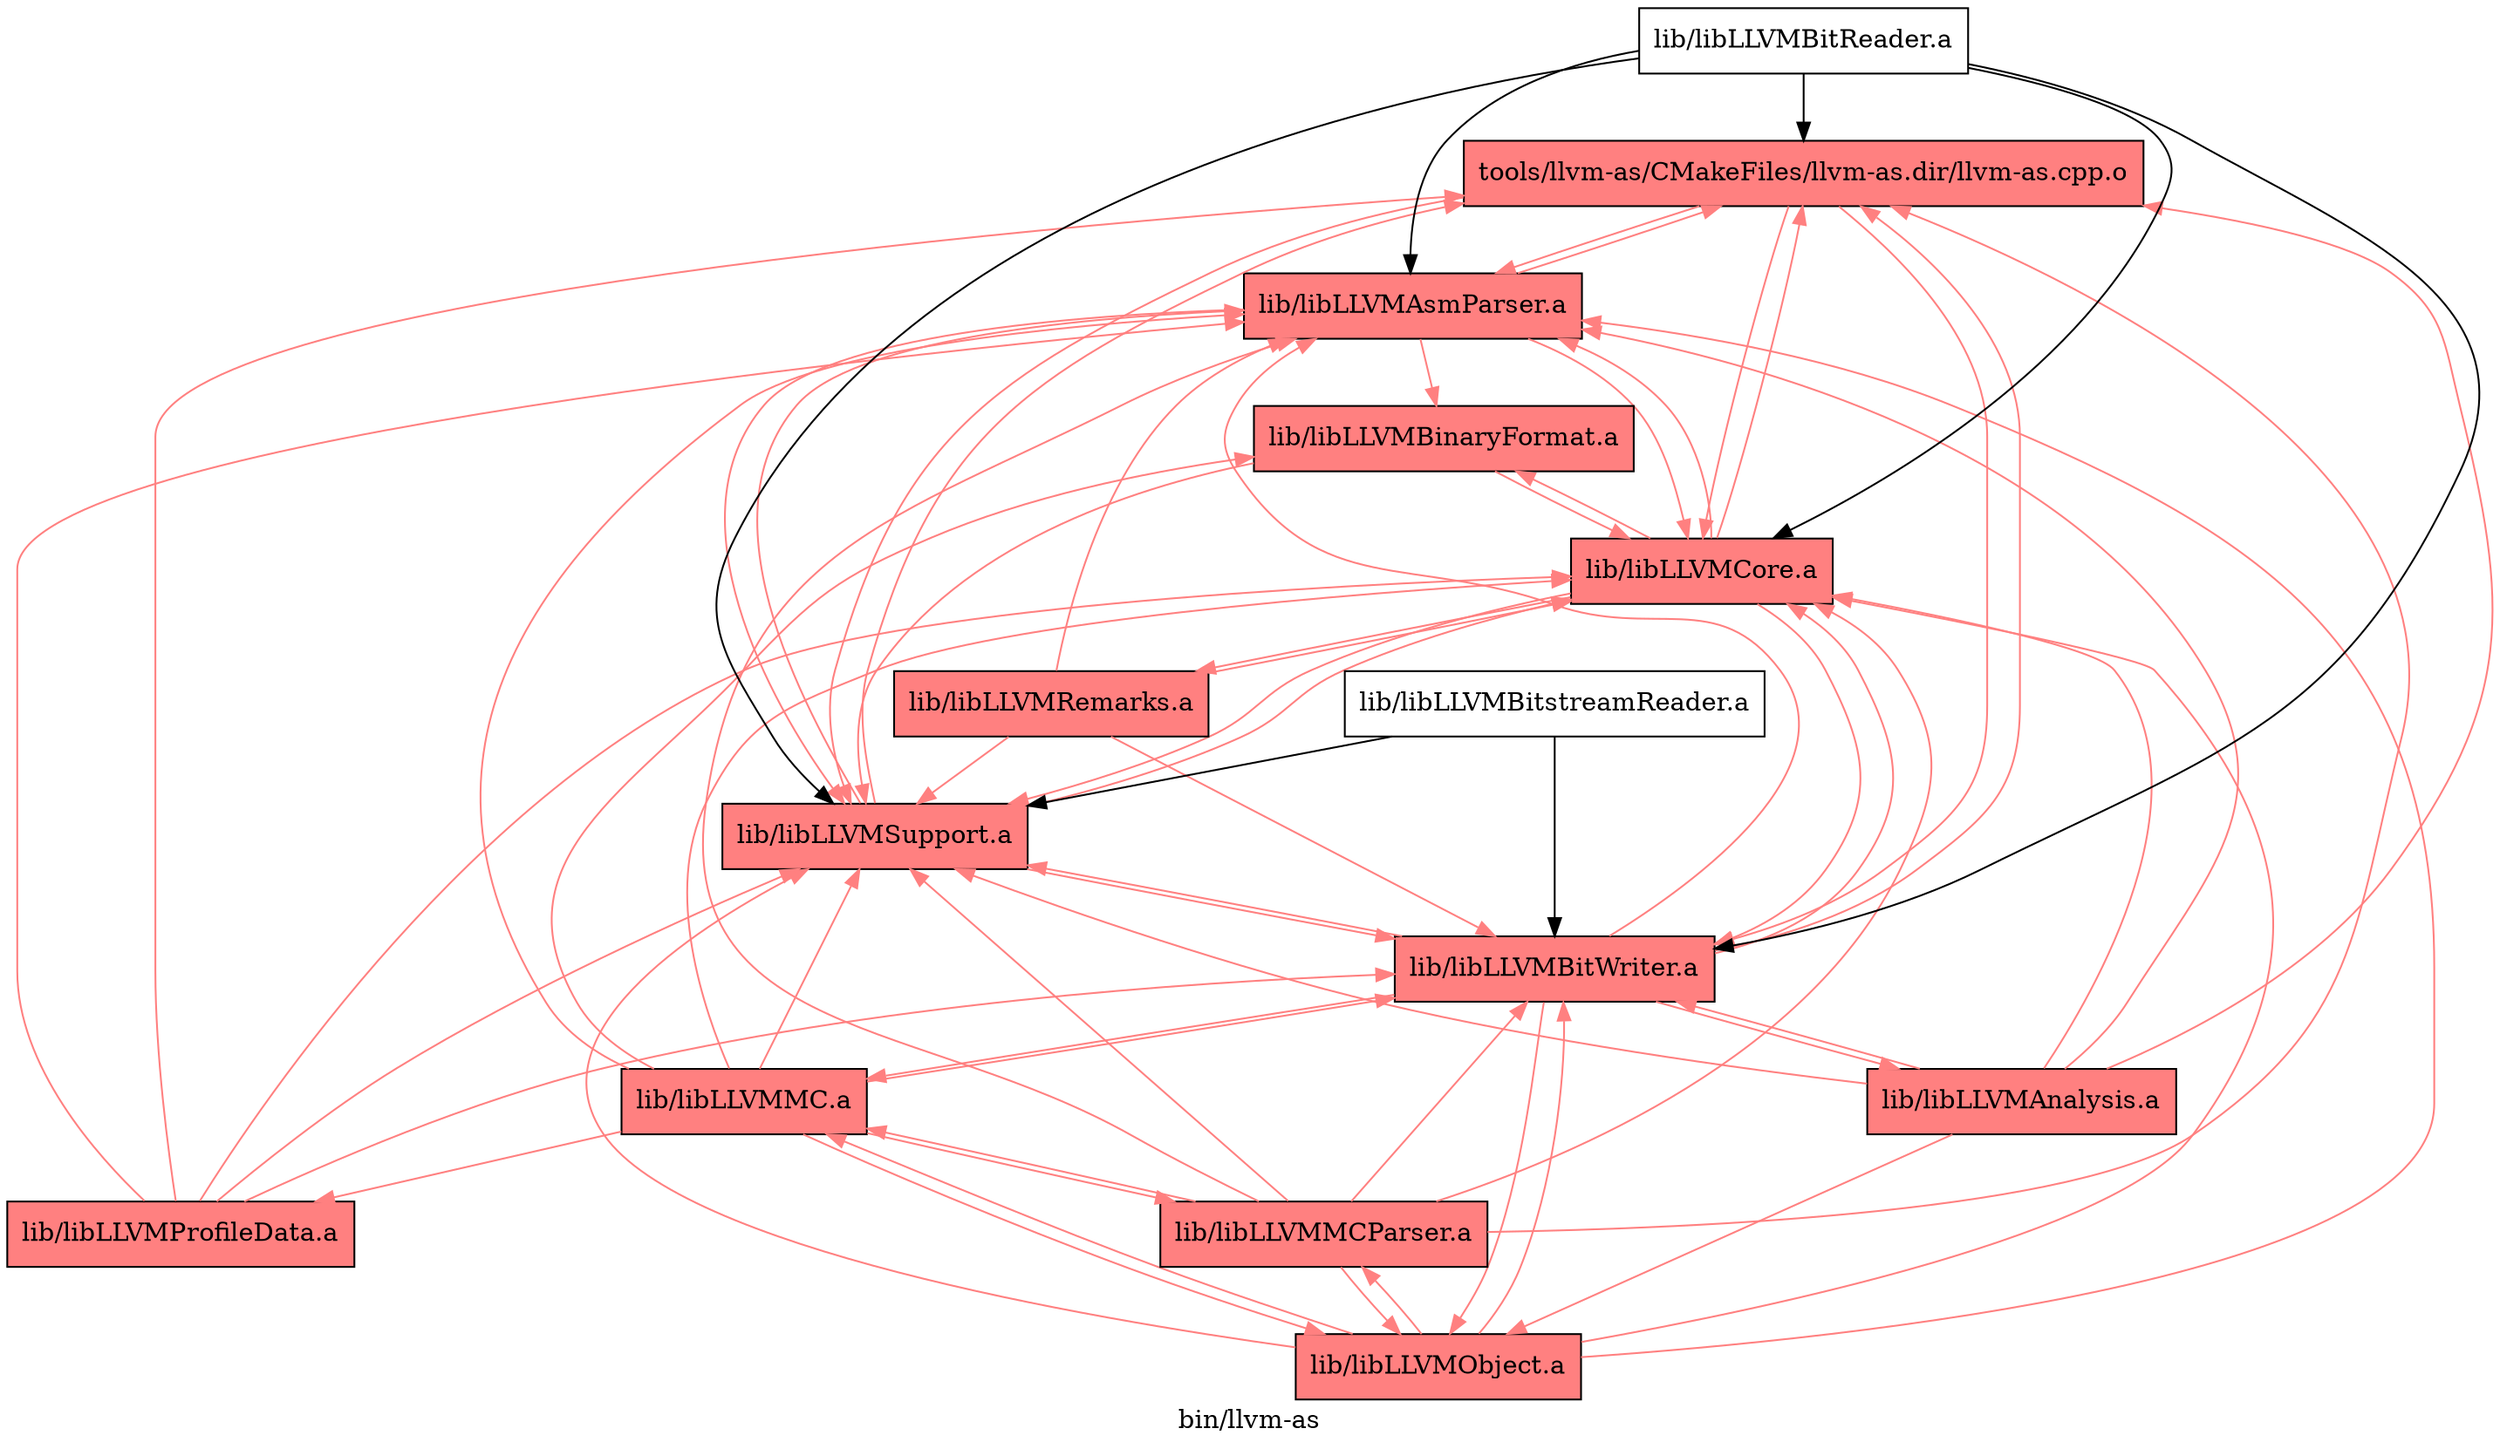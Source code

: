 digraph "bin/llvm-as" {
	label="bin/llvm-as";

	Node0x55d15945b9c8 [shape=record,shape=record,style=filled,fillcolor="1.000000 0.5 1",label="{tools/llvm-as/CMakeFiles/llvm-as.dir/llvm-as.cpp.o}"];
	Node0x55d15945b9c8 -> Node0x55d159457418[color="1.000000 0.5 1"];
	Node0x55d15945b9c8 -> Node0x55d15945b1a8[color="1.000000 0.5 1"];
	Node0x55d15945b9c8 -> Node0x55d15945b6f8[color="1.000000 0.5 1"];
	Node0x55d15945b9c8 -> Node0x55d15945a7a8[color="1.000000 0.5 1"];
	Node0x55d159457418 [shape=record,shape=record,style=filled,fillcolor="1.000000 0.5 1",label="{lib/libLLVMAsmParser.a}"];
	Node0x55d159457418 -> Node0x55d15945b9c8[color="1.000000 0.5 1"];
	Node0x55d159457418 -> Node0x55d15945b6f8[color="1.000000 0.5 1"];
	Node0x55d159457418 -> Node0x55d15945a7a8[color="1.000000 0.5 1"];
	Node0x55d159457418 -> Node0x55d159457378[color="1.000000 0.5 1"];
	Node0x55d15945b1a8 [shape=record,shape=record,style=filled,fillcolor="1.000000 0.5 1",label="{lib/libLLVMBitWriter.a}"];
	Node0x55d15945b1a8 -> Node0x55d15945b9c8[color="1.000000 0.5 1"];
	Node0x55d15945b1a8 -> Node0x55d159457418[color="1.000000 0.5 1"];
	Node0x55d15945b1a8 -> Node0x55d15945b6f8[color="1.000000 0.5 1"];
	Node0x55d15945b1a8 -> Node0x55d15945a7a8[color="1.000000 0.5 1"];
	Node0x55d15945b1a8 -> Node0x55d15945ad98[color="1.000000 0.5 1"];
	Node0x55d15945b1a8 -> Node0x55d15945a438[color="1.000000 0.5 1"];
	Node0x55d15945b1a8 -> Node0x55d15945c968[color="1.000000 0.5 1"];
	Node0x55d15945b6f8 [shape=record,shape=record,style=filled,fillcolor="1.000000 0.5 1",label="{lib/libLLVMCore.a}"];
	Node0x55d15945b6f8 -> Node0x55d15945b9c8[color="1.000000 0.5 1"];
	Node0x55d15945b6f8 -> Node0x55d159457418[color="1.000000 0.5 1"];
	Node0x55d15945b6f8 -> Node0x55d15945b1a8[color="1.000000 0.5 1"];
	Node0x55d15945b6f8 -> Node0x55d15945a7a8[color="1.000000 0.5 1"];
	Node0x55d15945b6f8 -> Node0x55d159457378[color="1.000000 0.5 1"];
	Node0x55d15945b6f8 -> Node0x55d15945d9a8[color="1.000000 0.5 1"];
	Node0x55d15945a7a8 [shape=record,shape=record,style=filled,fillcolor="1.000000 0.5 1",label="{lib/libLLVMSupport.a}"];
	Node0x55d15945a7a8 -> Node0x55d159457418[color="1.000000 0.5 1"];
	Node0x55d15945a7a8 -> Node0x55d15945b1a8[color="1.000000 0.5 1"];
	Node0x55d15945a7a8 -> Node0x55d15945b6f8[color="1.000000 0.5 1"];
	Node0x55d15945a7a8 -> Node0x55d15945b9c8[color="1.000000 0.5 1"];
	Node0x55d159457378 [shape=record,shape=record,style=filled,fillcolor="1.000000 0.5 1",label="{lib/libLLVMBinaryFormat.a}"];
	Node0x55d159457378 -> Node0x55d15945b6f8[color="1.000000 0.5 1"];
	Node0x55d159457378 -> Node0x55d15945a7a8[color="1.000000 0.5 1"];
	Node0x55d15945ad98 [shape=record,shape=record,style=filled,fillcolor="1.000000 0.5 1",label="{lib/libLLVMAnalysis.a}"];
	Node0x55d15945ad98 -> Node0x55d15945b9c8[color="1.000000 0.5 1"];
	Node0x55d15945ad98 -> Node0x55d159457418[color="1.000000 0.5 1"];
	Node0x55d15945ad98 -> Node0x55d15945b6f8[color="1.000000 0.5 1"];
	Node0x55d15945ad98 -> Node0x55d15945a7a8[color="1.000000 0.5 1"];
	Node0x55d15945ad98 -> Node0x55d15945a438[color="1.000000 0.5 1"];
	Node0x55d15945ad98 -> Node0x55d15945b1a8[color="1.000000 0.5 1"];
	Node0x55d15945a438 [shape=record,shape=record,style=filled,fillcolor="1.000000 0.5 1",label="{lib/libLLVMObject.a}"];
	Node0x55d15945a438 -> Node0x55d159457418[color="1.000000 0.5 1"];
	Node0x55d15945a438 -> Node0x55d15945b1a8[color="1.000000 0.5 1"];
	Node0x55d15945a438 -> Node0x55d15945b6f8[color="1.000000 0.5 1"];
	Node0x55d15945a438 -> Node0x55d15945a7a8[color="1.000000 0.5 1"];
	Node0x55d15945a438 -> Node0x55d15945c968[color="1.000000 0.5 1"];
	Node0x55d15945a438 -> Node0x55d15945cfa8[color="1.000000 0.5 1"];
	Node0x55d15945c968 [shape=record,shape=record,style=filled,fillcolor="1.000000 0.5 1",label="{lib/libLLVMMC.a}"];
	Node0x55d15945c968 -> Node0x55d15945b6f8[color="1.000000 0.5 1"];
	Node0x55d15945c968 -> Node0x55d15945a7a8[color="1.000000 0.5 1"];
	Node0x55d15945c968 -> Node0x55d15945a438[color="1.000000 0.5 1"];
	Node0x55d15945c968 -> Node0x55d159457418[color="1.000000 0.5 1"];
	Node0x55d15945c968 -> Node0x55d15945b1a8[color="1.000000 0.5 1"];
	Node0x55d15945c968 -> Node0x55d159459ee8[color="1.000000 0.5 1"];
	Node0x55d15945c968 -> Node0x55d15945cfa8[color="1.000000 0.5 1"];
	Node0x55d15945c968 -> Node0x55d159457378[color="1.000000 0.5 1"];
	Node0x55d15945d9a8 [shape=record,shape=record,style=filled,fillcolor="1.000000 0.5 1",label="{lib/libLLVMRemarks.a}"];
	Node0x55d15945d9a8 -> Node0x55d15945a7a8[color="1.000000 0.5 1"];
	Node0x55d15945d9a8 -> Node0x55d15945b1a8[color="1.000000 0.5 1"];
	Node0x55d15945d9a8 -> Node0x55d15945b6f8[color="1.000000 0.5 1"];
	Node0x55d15945d9a8 -> Node0x55d159457418[color="1.000000 0.5 1"];
	Node0x55d159459ee8 [shape=record,shape=record,style=filled,fillcolor="1.000000 0.5 1",label="{lib/libLLVMProfileData.a}"];
	Node0x55d159459ee8 -> Node0x55d15945b9c8[color="1.000000 0.5 1"];
	Node0x55d159459ee8 -> Node0x55d15945b1a8[color="1.000000 0.5 1"];
	Node0x55d159459ee8 -> Node0x55d15945b6f8[color="1.000000 0.5 1"];
	Node0x55d159459ee8 -> Node0x55d15945a7a8[color="1.000000 0.5 1"];
	Node0x55d159459ee8 -> Node0x55d159457418[color="1.000000 0.5 1"];
	Node0x55d15945cfa8 [shape=record,shape=record,style=filled,fillcolor="1.000000 0.5 1",label="{lib/libLLVMMCParser.a}"];
	Node0x55d15945cfa8 -> Node0x55d15945b9c8[color="1.000000 0.5 1"];
	Node0x55d15945cfa8 -> Node0x55d159457418[color="1.000000 0.5 1"];
	Node0x55d15945cfa8 -> Node0x55d15945b1a8[color="1.000000 0.5 1"];
	Node0x55d15945cfa8 -> Node0x55d15945a7a8[color="1.000000 0.5 1"];
	Node0x55d15945cfa8 -> Node0x55d15945b6f8[color="1.000000 0.5 1"];
	Node0x55d15945cfa8 -> Node0x55d15945a438[color="1.000000 0.5 1"];
	Node0x55d15945cfa8 -> Node0x55d15945c968[color="1.000000 0.5 1"];
	Node0x55d1594594e8 [shape=record,shape=record,label="{lib/libLLVMBitReader.a}"];
	Node0x55d1594594e8 -> Node0x55d15945b9c8;
	Node0x55d1594594e8 -> Node0x55d159457418;
	Node0x55d1594594e8 -> Node0x55d15945b1a8;
	Node0x55d1594594e8 -> Node0x55d15945b6f8;
	Node0x55d1594594e8 -> Node0x55d15945a7a8;
	Node0x55d15945def8 [shape=record,shape=record,label="{lib/libLLVMBitstreamReader.a}"];
	Node0x55d15945def8 -> Node0x55d15945b1a8;
	Node0x55d15945def8 -> Node0x55d15945a7a8;
}
